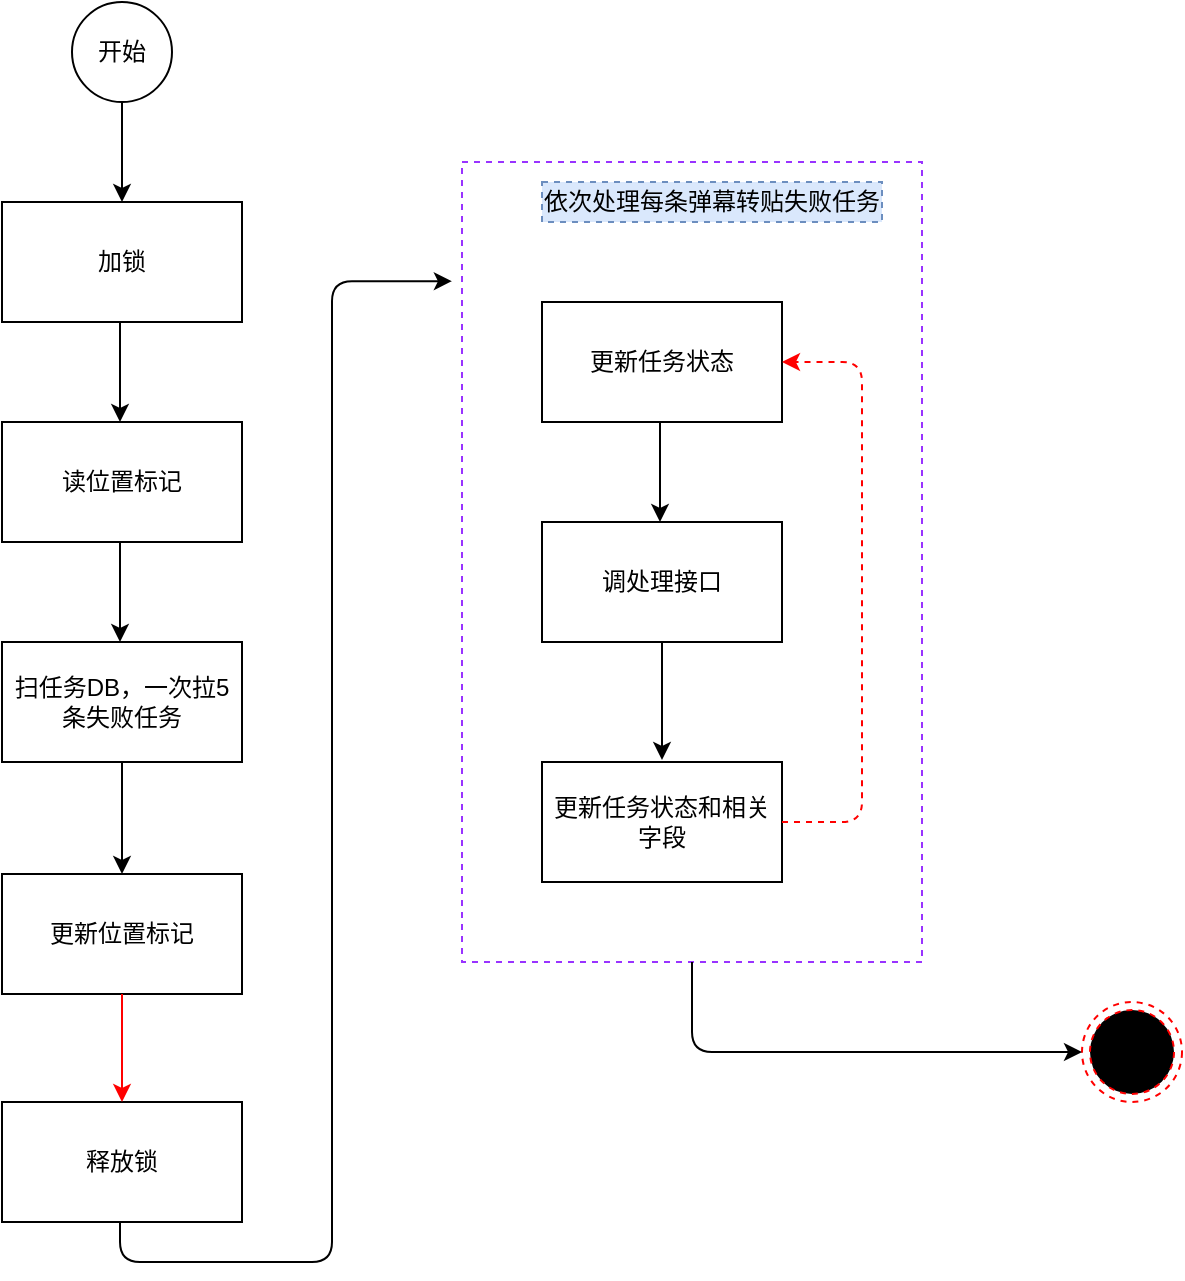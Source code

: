 <mxfile version="14.4.2" type="github">
  <diagram id="vzAIllzr6Bxml0ghfJ5H" name="第 1 页">
    <mxGraphModel dx="1422" dy="762" grid="1" gridSize="10" guides="1" tooltips="1" connect="1" arrows="1" fold="1" page="1" pageScale="1" pageWidth="827" pageHeight="1169" math="0" shadow="0">
      <root>
        <mxCell id="0" />
        <mxCell id="1" parent="0" />
        <mxCell id="NYL4ixCf-dvxHjOlg8w7-1" value="" style="rounded=0;whiteSpace=wrap;html=1;dashed=1;strokeColor=#9933FF;" vertex="1" parent="1">
          <mxGeometry x="430" y="170" width="230" height="400" as="geometry" />
        </mxCell>
        <mxCell id="NYL4ixCf-dvxHjOlg8w7-2" value="扫任务DB，一次拉5条失败任务" style="rounded=0;whiteSpace=wrap;html=1;" vertex="1" parent="1">
          <mxGeometry x="200" y="410" width="120" height="60" as="geometry" />
        </mxCell>
        <mxCell id="NYL4ixCf-dvxHjOlg8w7-3" value="读位置标记" style="rounded=0;whiteSpace=wrap;html=1;" vertex="1" parent="1">
          <mxGeometry x="200" y="300" width="120" height="60" as="geometry" />
        </mxCell>
        <mxCell id="NYL4ixCf-dvxHjOlg8w7-4" value="加锁" style="rounded=0;whiteSpace=wrap;html=1;" vertex="1" parent="1">
          <mxGeometry x="200" y="190" width="120" height="60" as="geometry" />
        </mxCell>
        <mxCell id="NYL4ixCf-dvxHjOlg8w7-5" value="开始" style="ellipse;whiteSpace=wrap;html=1;aspect=fixed;" vertex="1" parent="1">
          <mxGeometry x="235" y="90" width="50" height="50" as="geometry" />
        </mxCell>
        <mxCell id="NYL4ixCf-dvxHjOlg8w7-6" value="" style="endArrow=classic;html=1;entryX=0.5;entryY=0;entryDx=0;entryDy=0;exitX=0.5;exitY=1;exitDx=0;exitDy=0;" edge="1" parent="1" source="NYL4ixCf-dvxHjOlg8w7-5" target="NYL4ixCf-dvxHjOlg8w7-4">
          <mxGeometry width="50" height="50" relative="1" as="geometry">
            <mxPoint x="110" y="130" as="sourcePoint" />
            <mxPoint x="160" y="80" as="targetPoint" />
          </mxGeometry>
        </mxCell>
        <mxCell id="NYL4ixCf-dvxHjOlg8w7-7" value="" style="endArrow=classic;html=1;exitX=0.5;exitY=1;exitDx=0;exitDy=0;" edge="1" parent="1">
          <mxGeometry width="50" height="50" relative="1" as="geometry">
            <mxPoint x="259" y="250" as="sourcePoint" />
            <mxPoint x="259" y="300" as="targetPoint" />
          </mxGeometry>
        </mxCell>
        <mxCell id="NYL4ixCf-dvxHjOlg8w7-8" value="" style="endArrow=classic;html=1;exitX=0.5;exitY=1;exitDx=0;exitDy=0;" edge="1" parent="1">
          <mxGeometry width="50" height="50" relative="1" as="geometry">
            <mxPoint x="259" y="360" as="sourcePoint" />
            <mxPoint x="259" y="410" as="targetPoint" />
          </mxGeometry>
        </mxCell>
        <mxCell id="NYL4ixCf-dvxHjOlg8w7-9" value="" style="endArrow=classic;html=1;entryX=0.5;entryY=0;entryDx=0;entryDy=0;exitX=0.5;exitY=1;exitDx=0;exitDy=0;" edge="1" parent="1" source="NYL4ixCf-dvxHjOlg8w7-2" target="NYL4ixCf-dvxHjOlg8w7-25">
          <mxGeometry width="50" height="50" relative="1" as="geometry">
            <mxPoint x="120" y="540" as="sourcePoint" />
            <mxPoint x="170" y="490" as="targetPoint" />
          </mxGeometry>
        </mxCell>
        <mxCell id="NYL4ixCf-dvxHjOlg8w7-10" value="更新任务状态" style="rounded=0;whiteSpace=wrap;html=1;" vertex="1" parent="1">
          <mxGeometry x="470" y="240" width="120" height="60" as="geometry" />
        </mxCell>
        <mxCell id="NYL4ixCf-dvxHjOlg8w7-11" value="调处理接口" style="rounded=0;whiteSpace=wrap;html=1;" vertex="1" parent="1">
          <mxGeometry x="470" y="350" width="120" height="60" as="geometry" />
        </mxCell>
        <mxCell id="NYL4ixCf-dvxHjOlg8w7-12" value="" style="endArrow=classic;html=1;entryX=0.5;entryY=0;entryDx=0;entryDy=0;exitX=0.5;exitY=1;exitDx=0;exitDy=0;" edge="1" parent="1">
          <mxGeometry width="50" height="50" relative="1" as="geometry">
            <mxPoint x="529" y="300" as="sourcePoint" />
            <mxPoint x="529" y="350" as="targetPoint" />
          </mxGeometry>
        </mxCell>
        <mxCell id="NYL4ixCf-dvxHjOlg8w7-13" value="更新任务状态和相关字段" style="rounded=0;whiteSpace=wrap;html=1;" vertex="1" parent="1">
          <mxGeometry x="470" y="470" width="120" height="60" as="geometry" />
        </mxCell>
        <mxCell id="NYL4ixCf-dvxHjOlg8w7-14" value="" style="endArrow=classic;html=1;exitX=0.5;exitY=1;exitDx=0;exitDy=0;" edge="1" parent="1" source="NYL4ixCf-dvxHjOlg8w7-11">
          <mxGeometry width="50" height="50" relative="1" as="geometry">
            <mxPoint x="510" y="460" as="sourcePoint" />
            <mxPoint x="530" y="469" as="targetPoint" />
          </mxGeometry>
        </mxCell>
        <mxCell id="NYL4ixCf-dvxHjOlg8w7-19" value="" style="ellipse;html=1;shape=endState;fillColor=#000000;strokeColor=#ff0000;dashed=1;" vertex="1" parent="1">
          <mxGeometry x="740" y="590" width="50" height="50" as="geometry" />
        </mxCell>
        <mxCell id="NYL4ixCf-dvxHjOlg8w7-20" value="" style="endArrow=classic;html=1;entryX=0;entryY=0.5;entryDx=0;entryDy=0;edgeStyle=orthogonalEdgeStyle;exitX=0.5;exitY=1;exitDx=0;exitDy=0;" edge="1" parent="1" target="NYL4ixCf-dvxHjOlg8w7-19" source="NYL4ixCf-dvxHjOlg8w7-1">
          <mxGeometry width="50" height="50" relative="1" as="geometry">
            <mxPoint x="530" y="800" as="sourcePoint" />
            <mxPoint x="270" y="200" as="targetPoint" />
            <Array as="points">
              <mxPoint x="545" y="615" />
            </Array>
          </mxGeometry>
        </mxCell>
        <mxCell id="NYL4ixCf-dvxHjOlg8w7-21" value="依次处理每条弹幕转贴失败任务" style="text;html=1;strokeColor=#6c8ebf;fillColor=#dae8fc;align=center;verticalAlign=middle;whiteSpace=wrap;rounded=0;dashed=1;" vertex="1" parent="1">
          <mxGeometry x="470" y="180" width="170" height="20" as="geometry" />
        </mxCell>
        <mxCell id="NYL4ixCf-dvxHjOlg8w7-23" value="释放锁" style="rounded=0;whiteSpace=wrap;html=1;" vertex="1" parent="1">
          <mxGeometry x="200" y="640" width="120" height="60" as="geometry" />
        </mxCell>
        <mxCell id="NYL4ixCf-dvxHjOlg8w7-24" value="" style="endArrow=classic;html=1;edgeStyle=orthogonalEdgeStyle;entryX=-0.022;entryY=0.149;entryDx=0;entryDy=0;entryPerimeter=0;" edge="1" parent="1" target="NYL4ixCf-dvxHjOlg8w7-1">
          <mxGeometry width="50" height="50" relative="1" as="geometry">
            <mxPoint x="259" y="700" as="sourcePoint" />
            <mxPoint x="420" y="270" as="targetPoint" />
            <Array as="points">
              <mxPoint x="259" y="720" />
              <mxPoint x="365" y="720" />
              <mxPoint x="365" y="230" />
            </Array>
          </mxGeometry>
        </mxCell>
        <mxCell id="NYL4ixCf-dvxHjOlg8w7-25" value="更新位置标记" style="rounded=0;whiteSpace=wrap;html=1;" vertex="1" parent="1">
          <mxGeometry x="200" y="526" width="120" height="60" as="geometry" />
        </mxCell>
        <mxCell id="NYL4ixCf-dvxHjOlg8w7-26" value="" style="endArrow=classic;html=1;strokeColor=#FF0000;entryX=0.5;entryY=0;entryDx=0;entryDy=0;" edge="1" parent="1" source="NYL4ixCf-dvxHjOlg8w7-25" target="NYL4ixCf-dvxHjOlg8w7-23">
          <mxGeometry width="50" height="50" relative="1" as="geometry">
            <mxPoint x="110" y="560" as="sourcePoint" />
            <mxPoint x="254" y="630" as="targetPoint" />
          </mxGeometry>
        </mxCell>
        <mxCell id="NYL4ixCf-dvxHjOlg8w7-27" value="" style="endArrow=classic;html=1;entryX=1;entryY=0.5;entryDx=0;entryDy=0;edgeStyle=orthogonalEdgeStyle;dashed=1;strokeColor=#FF0000;" edge="1" parent="1">
          <mxGeometry width="50" height="50" relative="1" as="geometry">
            <mxPoint x="590" y="500" as="sourcePoint" />
            <mxPoint x="590" y="270" as="targetPoint" />
            <Array as="points">
              <mxPoint x="590" y="500" />
              <mxPoint x="630" y="500" />
              <mxPoint x="630" y="270" />
            </Array>
          </mxGeometry>
        </mxCell>
      </root>
    </mxGraphModel>
  </diagram>
</mxfile>
